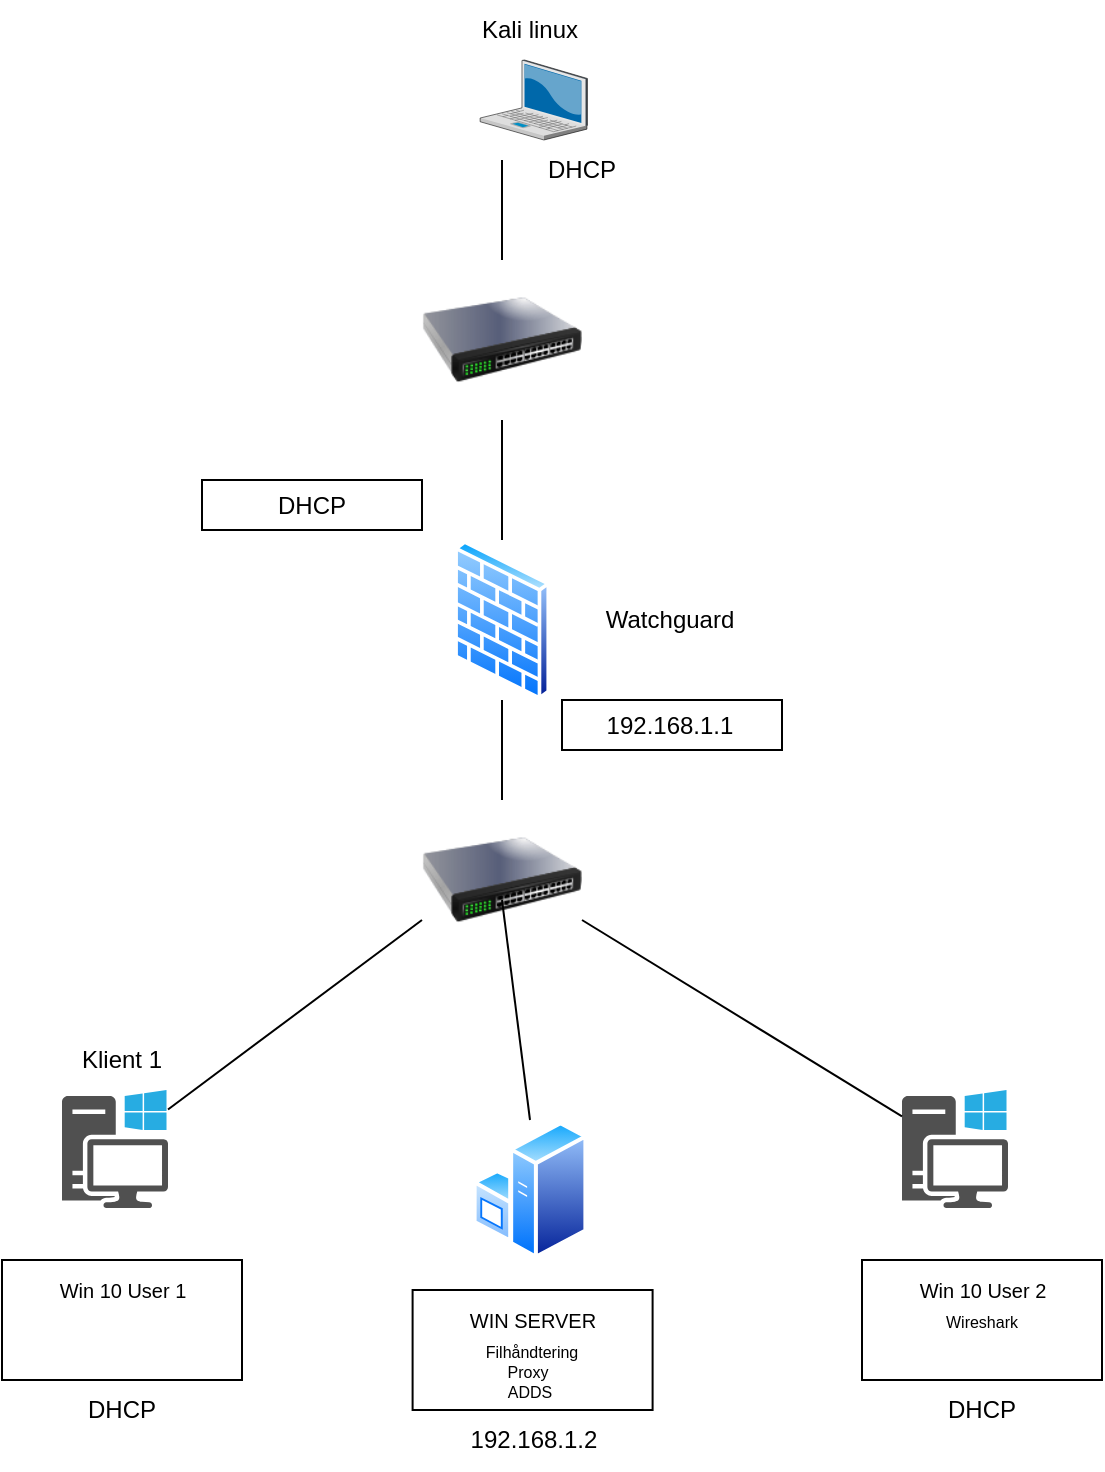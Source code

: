 <mxfile version="22.1.3" type="github">
  <diagram name="Side-1" id="L52kcuPlgPj_cfV51A-e">
    <mxGraphModel dx="1149" dy="1703" grid="1" gridSize="10" guides="1" tooltips="1" connect="1" arrows="1" fold="1" page="1" pageScale="1" pageWidth="827" pageHeight="1169" math="0" shadow="0">
      <root>
        <mxCell id="0" />
        <mxCell id="1" parent="0" />
        <mxCell id="EYvMGKhm3R_XrE3byE1b-14" value="" style="rounded=0;whiteSpace=wrap;html=1;" vertex="1" parent="1">
          <mxGeometry x="390" y="320" width="110" height="25" as="geometry" />
        </mxCell>
        <mxCell id="EYvMGKhm3R_XrE3byE1b-4" value="" style="rounded=0;whiteSpace=wrap;html=1;" vertex="1" parent="1">
          <mxGeometry x="315.3" y="615" width="120" height="60" as="geometry" />
        </mxCell>
        <mxCell id="wNEYly4okhCdQfceVJer-1" value="" style="verticalLabelPosition=bottom;sketch=0;aspect=fixed;html=1;verticalAlign=top;strokeColor=none;align=center;outlineConnect=0;shape=mxgraph.citrix.laptop_2;" parent="1" vertex="1">
          <mxGeometry x="349.06" width="53.64" height="40" as="geometry" />
        </mxCell>
        <mxCell id="wNEYly4okhCdQfceVJer-2" value="" style="shape=image;html=1;verticalAlign=top;verticalLabelPosition=bottom;labelBackgroundColor=#ffffff;imageAspect=0;aspect=fixed;image=https://cdn0.iconfinder.com/data/icons/kameleon-free-pack/110/Hacker-128.png" parent="1" vertex="1">
          <mxGeometry x="330" y="-10" width="60" height="60" as="geometry" />
        </mxCell>
        <mxCell id="wNEYly4okhCdQfceVJer-5" value="" style="image;html=1;image=img/lib/clip_art/networking/Switch_128x128.png" parent="1" vertex="1">
          <mxGeometry x="320" y="100" width="80" height="80" as="geometry" />
        </mxCell>
        <mxCell id="wNEYly4okhCdQfceVJer-6" value="" style="image;html=1;image=img/lib/clip_art/networking/Switch_128x128.png" parent="1" vertex="1">
          <mxGeometry x="320" y="370" width="80" height="80" as="geometry" />
        </mxCell>
        <mxCell id="wNEYly4okhCdQfceVJer-7" value="" style="image;aspect=fixed;perimeter=ellipsePerimeter;html=1;align=center;shadow=0;dashed=0;spacingTop=3;image=img/lib/active_directory/firewall.svg;" parent="1" vertex="1">
          <mxGeometry x="335.6" y="240" width="48.8" height="80" as="geometry" />
        </mxCell>
        <mxCell id="wNEYly4okhCdQfceVJer-8" value="" style="image;aspect=fixed;perimeter=ellipsePerimeter;html=1;align=center;shadow=0;dashed=0;spacingTop=3;image=img/lib/active_directory/windows_server.svg;" parent="1" vertex="1">
          <mxGeometry x="345.3" y="530" width="57.4" height="70" as="geometry" />
        </mxCell>
        <mxCell id="wNEYly4okhCdQfceVJer-9" value="" style="sketch=0;pointerEvents=1;shadow=0;dashed=0;html=1;strokeColor=none;fillColor=#505050;labelPosition=center;verticalLabelPosition=bottom;verticalAlign=top;outlineConnect=0;align=center;shape=mxgraph.office.devices.workstation_pc;" parent="1" vertex="1">
          <mxGeometry x="560" y="515" width="53" height="59" as="geometry" />
        </mxCell>
        <mxCell id="wNEYly4okhCdQfceVJer-10" value="" style="sketch=0;pointerEvents=1;shadow=0;dashed=0;html=1;strokeColor=none;fillColor=#505050;labelPosition=center;verticalLabelPosition=bottom;verticalAlign=top;outlineConnect=0;align=center;shape=mxgraph.office.devices.workstation_pc;" parent="1" vertex="1">
          <mxGeometry x="140" y="515" width="53" height="59" as="geometry" />
        </mxCell>
        <mxCell id="wNEYly4okhCdQfceVJer-11" value="" style="endArrow=none;html=1;rounded=0;entryX=0;entryY=0.75;entryDx=0;entryDy=0;" parent="1" source="wNEYly4okhCdQfceVJer-10" target="wNEYly4okhCdQfceVJer-6" edge="1">
          <mxGeometry width="50" height="50" relative="1" as="geometry">
            <mxPoint x="360" y="420" as="sourcePoint" />
            <mxPoint x="410" y="370" as="targetPoint" />
          </mxGeometry>
        </mxCell>
        <mxCell id="wNEYly4okhCdQfceVJer-12" value="" style="endArrow=none;html=1;rounded=0;entryX=0.5;entryY=0;entryDx=0;entryDy=0;" parent="1" target="wNEYly4okhCdQfceVJer-8" edge="1">
          <mxGeometry width="50" height="50" relative="1" as="geometry">
            <mxPoint x="360" y="420" as="sourcePoint" />
            <mxPoint x="410" y="370" as="targetPoint" />
          </mxGeometry>
        </mxCell>
        <mxCell id="wNEYly4okhCdQfceVJer-13" value="" style="endArrow=none;html=1;rounded=0;exitX=1;exitY=0.75;exitDx=0;exitDy=0;" parent="1" source="wNEYly4okhCdQfceVJer-6" target="wNEYly4okhCdQfceVJer-9" edge="1">
          <mxGeometry width="50" height="50" relative="1" as="geometry">
            <mxPoint x="360" y="420" as="sourcePoint" />
            <mxPoint x="410" y="370" as="targetPoint" />
          </mxGeometry>
        </mxCell>
        <mxCell id="wNEYly4okhCdQfceVJer-14" value="" style="endArrow=none;html=1;rounded=0;exitX=0.5;exitY=0;exitDx=0;exitDy=0;entryX=0.5;entryY=1;entryDx=0;entryDy=0;" parent="1" source="wNEYly4okhCdQfceVJer-6" target="wNEYly4okhCdQfceVJer-7" edge="1">
          <mxGeometry width="50" height="50" relative="1" as="geometry">
            <mxPoint x="360" y="420" as="sourcePoint" />
            <mxPoint x="410" y="370" as="targetPoint" />
          </mxGeometry>
        </mxCell>
        <mxCell id="wNEYly4okhCdQfceVJer-16" value="" style="endArrow=none;html=1;rounded=0;exitX=0.5;exitY=0;exitDx=0;exitDy=0;" parent="1" source="wNEYly4okhCdQfceVJer-7" target="wNEYly4okhCdQfceVJer-5" edge="1">
          <mxGeometry width="50" height="50" relative="1" as="geometry">
            <mxPoint x="400" y="280" as="sourcePoint" />
            <mxPoint x="450" y="230" as="targetPoint" />
          </mxGeometry>
        </mxCell>
        <mxCell id="wNEYly4okhCdQfceVJer-17" value="" style="endArrow=none;html=1;rounded=0;exitX=0.5;exitY=0;exitDx=0;exitDy=0;entryX=0.5;entryY=1;entryDx=0;entryDy=0;" parent="1" source="wNEYly4okhCdQfceVJer-5" target="wNEYly4okhCdQfceVJer-2" edge="1">
          <mxGeometry width="50" height="50" relative="1" as="geometry">
            <mxPoint x="400" y="180" as="sourcePoint" />
            <mxPoint x="450" y="130" as="targetPoint" />
          </mxGeometry>
        </mxCell>
        <mxCell id="wNEYly4okhCdQfceVJer-18" value="&lt;font style=&quot;font-size: 10px;&quot;&gt;WIN SERVER&lt;/font&gt;" style="text;html=1;strokeColor=none;fillColor=none;align=center;verticalAlign=middle;whiteSpace=wrap;rounded=0;" parent="1" vertex="1">
          <mxGeometry x="327.95" y="615" width="94.7" height="30" as="geometry" />
        </mxCell>
        <mxCell id="wNEYly4okhCdQfceVJer-19" value="Klient 1" style="text;html=1;strokeColor=none;fillColor=none;align=center;verticalAlign=middle;whiteSpace=wrap;rounded=0;" parent="1" vertex="1">
          <mxGeometry x="140" y="485" width="60" height="30" as="geometry" />
        </mxCell>
        <mxCell id="wNEYly4okhCdQfceVJer-21" value="Kali linux" style="text;html=1;strokeColor=none;fillColor=none;align=center;verticalAlign=middle;whiteSpace=wrap;rounded=0;" parent="1" vertex="1">
          <mxGeometry x="344" y="-30" width="60" height="30" as="geometry" />
        </mxCell>
        <mxCell id="wNEYly4okhCdQfceVJer-22" value="DHCP" style="text;html=1;strokeColor=none;fillColor=none;align=center;verticalAlign=middle;whiteSpace=wrap;rounded=0;" parent="1" vertex="1">
          <mxGeometry x="370" y="40" width="60" height="30" as="geometry" />
        </mxCell>
        <mxCell id="wNEYly4okhCdQfceVJer-23" value="DHCP" style="text;html=1;strokeColor=none;fillColor=none;align=center;verticalAlign=middle;whiteSpace=wrap;rounded=0;" parent="1" vertex="1">
          <mxGeometry x="140" y="660" width="60" height="30" as="geometry" />
        </mxCell>
        <mxCell id="wNEYly4okhCdQfceVJer-24" value="DHCP" style="text;html=1;strokeColor=none;fillColor=none;align=center;verticalAlign=middle;whiteSpace=wrap;rounded=0;" parent="1" vertex="1">
          <mxGeometry x="570" y="660" width="60" height="30" as="geometry" />
        </mxCell>
        <mxCell id="wNEYly4okhCdQfceVJer-25" value="Watchguard" style="text;html=1;strokeColor=none;fillColor=none;align=center;verticalAlign=middle;whiteSpace=wrap;rounded=0;" parent="1" vertex="1">
          <mxGeometry x="414" y="265" width="60" height="30" as="geometry" />
        </mxCell>
        <mxCell id="EYvMGKhm3R_XrE3byE1b-1" value="192.168.1.2" style="text;html=1;strokeColor=none;fillColor=none;align=center;verticalAlign=middle;whiteSpace=wrap;rounded=0;" vertex="1" parent="1">
          <mxGeometry x="345.88" y="675" width="60" height="30" as="geometry" />
        </mxCell>
        <mxCell id="EYvMGKhm3R_XrE3byE1b-2" value="192.168.1.1" style="text;html=1;strokeColor=none;fillColor=none;align=center;verticalAlign=middle;whiteSpace=wrap;rounded=0;" vertex="1" parent="1">
          <mxGeometry x="414" y="317.5" width="60" height="30" as="geometry" />
        </mxCell>
        <mxCell id="EYvMGKhm3R_XrE3byE1b-5" value="&lt;font style=&quot;font-size: 8px;&quot;&gt;Filhåndtering&lt;/font&gt;" style="text;html=1;strokeColor=none;fillColor=none;align=center;verticalAlign=middle;whiteSpace=wrap;rounded=0;" vertex="1" parent="1">
          <mxGeometry x="345.3" y="630" width="60" height="30" as="geometry" />
        </mxCell>
        <mxCell id="EYvMGKhm3R_XrE3byE1b-6" value="&lt;span style=&quot;font-size: 8px;&quot;&gt;Proxy&lt;/span&gt;" style="text;html=1;strokeColor=none;fillColor=none;align=center;verticalAlign=middle;whiteSpace=wrap;rounded=0;" vertex="1" parent="1">
          <mxGeometry x="342.7" y="640" width="60" height="30" as="geometry" />
        </mxCell>
        <mxCell id="EYvMGKhm3R_XrE3byE1b-7" value="&lt;span style=&quot;font-size: 8px;&quot;&gt;ADDS&lt;/span&gt;" style="text;html=1;strokeColor=none;fillColor=none;align=center;verticalAlign=middle;whiteSpace=wrap;rounded=0;" vertex="1" parent="1">
          <mxGeometry x="344" y="650" width="60" height="30" as="geometry" />
        </mxCell>
        <mxCell id="EYvMGKhm3R_XrE3byE1b-8" value="" style="rounded=0;whiteSpace=wrap;html=1;" vertex="1" parent="1">
          <mxGeometry x="540" y="600" width="120" height="60" as="geometry" />
        </mxCell>
        <mxCell id="EYvMGKhm3R_XrE3byE1b-9" value="&lt;span style=&quot;font-size: 10px;&quot;&gt;Win 10 User 2&lt;/span&gt;" style="text;html=1;strokeColor=none;fillColor=none;align=center;verticalAlign=middle;whiteSpace=wrap;rounded=0;" vertex="1" parent="1">
          <mxGeometry x="552.65" y="600" width="94.7" height="30" as="geometry" />
        </mxCell>
        <mxCell id="EYvMGKhm3R_XrE3byE1b-11" value="&lt;span style=&quot;font-size: 8px;&quot;&gt;Wireshark&lt;/span&gt;" style="text;html=1;strokeColor=none;fillColor=none;align=center;verticalAlign=middle;whiteSpace=wrap;rounded=0;" vertex="1" parent="1">
          <mxGeometry x="570" y="615" width="60" height="30" as="geometry" />
        </mxCell>
        <mxCell id="EYvMGKhm3R_XrE3byE1b-13" value="" style="rounded=0;whiteSpace=wrap;html=1;" vertex="1" parent="1">
          <mxGeometry x="110" y="600" width="120" height="60" as="geometry" />
        </mxCell>
        <mxCell id="EYvMGKhm3R_XrE3byE1b-12" value="&lt;span style=&quot;font-size: 10px;&quot;&gt;Win 10 User 1&lt;/span&gt;" style="text;html=1;strokeColor=none;fillColor=none;align=center;verticalAlign=middle;whiteSpace=wrap;rounded=0;" vertex="1" parent="1">
          <mxGeometry x="122.65" y="600" width="94.7" height="30" as="geometry" />
        </mxCell>
        <mxCell id="EYvMGKhm3R_XrE3byE1b-15" value="" style="rounded=0;whiteSpace=wrap;html=1;" vertex="1" parent="1">
          <mxGeometry x="210" y="210" width="110" height="25" as="geometry" />
        </mxCell>
        <mxCell id="EYvMGKhm3R_XrE3byE1b-16" value="DHCP" style="text;html=1;strokeColor=none;fillColor=none;align=center;verticalAlign=middle;whiteSpace=wrap;rounded=0;" vertex="1" parent="1">
          <mxGeometry x="235" y="207.5" width="60" height="30" as="geometry" />
        </mxCell>
      </root>
    </mxGraphModel>
  </diagram>
</mxfile>
